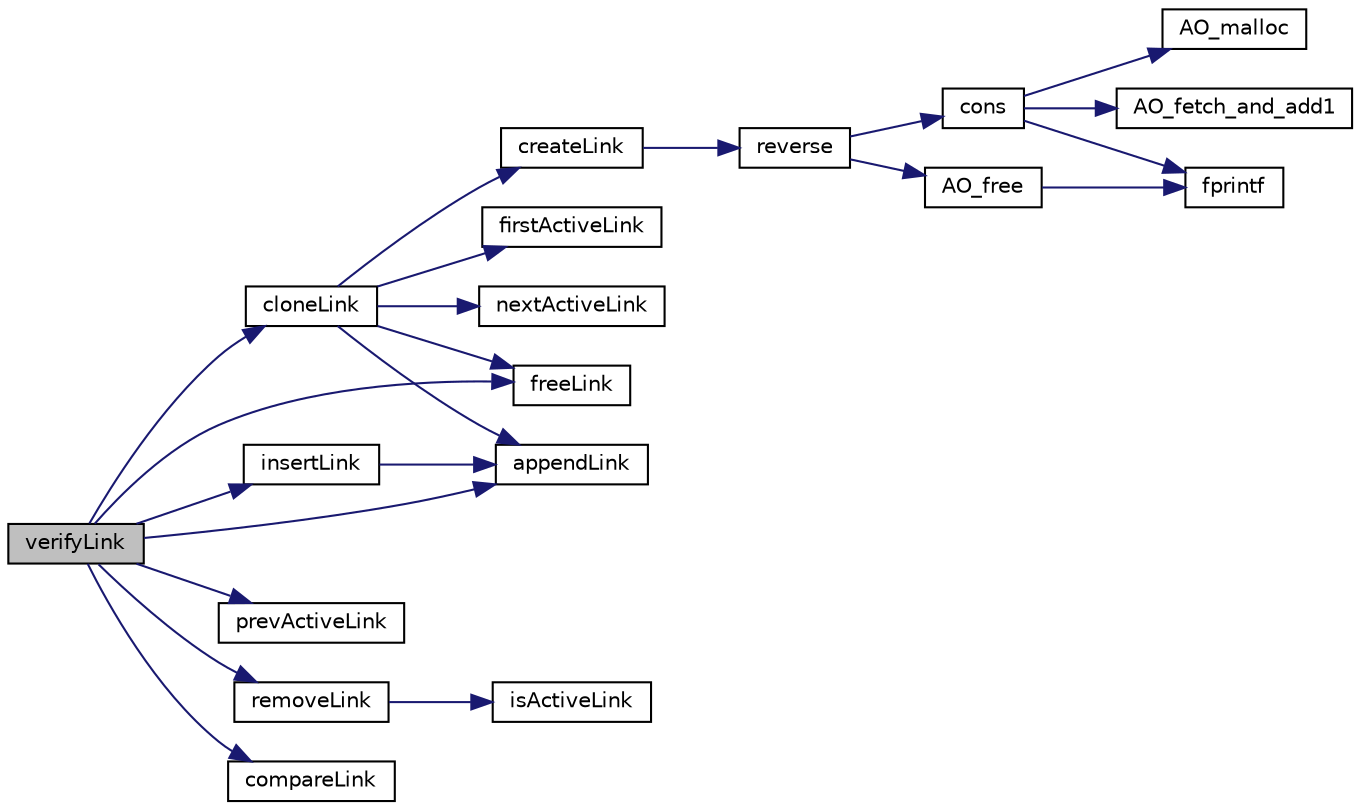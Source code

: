 digraph "verifyLink"
{
  edge [fontname="Helvetica",fontsize="10",labelfontname="Helvetica",labelfontsize="10"];
  node [fontname="Helvetica",fontsize="10",shape=record];
  rankdir="LR";
  Node2156 [label="verifyLink",height=0.2,width=0.4,color="black", fillcolor="grey75", style="filled", fontcolor="black"];
  Node2156 -> Node2157 [color="midnightblue",fontsize="10",style="solid",fontname="Helvetica"];
  Node2157 [label="cloneLink",height=0.2,width=0.4,color="black", fillcolor="white", style="filled",URL="$d9/d18/lp__utils_8c.html#a6d982020a53f0231f9e77317f448eaac"];
  Node2157 -> Node2158 [color="midnightblue",fontsize="10",style="solid",fontname="Helvetica"];
  Node2158 [label="createLink",height=0.2,width=0.4,color="black", fillcolor="white", style="filled",URL="$d9/d18/lp__utils_8c.html#a89ed54fb89197c32882fedc08ec48335"];
  Node2158 -> Node2159 [color="midnightblue",fontsize="10",style="solid",fontname="Helvetica"];
  Node2159 [label="reverse",height=0.2,width=0.4,color="black", fillcolor="white", style="filled",URL="$dc/d1c/test__malloc_8c.html#a7cf5806fabdaba5d8f3730132e7d9aa5"];
  Node2159 -> Node2160 [color="midnightblue",fontsize="10",style="solid",fontname="Helvetica"];
  Node2160 [label="cons",height=0.2,width=0.4,color="black", fillcolor="white", style="filled",URL="$dc/d1c/test__malloc_8c.html#a28e85b2578999dbec8cae7ff1f331a24"];
  Node2160 -> Node2161 [color="midnightblue",fontsize="10",style="solid",fontname="Helvetica"];
  Node2161 [label="AO_fetch_and_add1",height=0.2,width=0.4,color="black", fillcolor="white", style="filled",URL="$d7/dbc/gcc_2arm_8h.html#aed7620e3ec2f164643dfc17bf5eaf6c1"];
  Node2160 -> Node2162 [color="midnightblue",fontsize="10",style="solid",fontname="Helvetica"];
  Node2162 [label="AO_malloc",height=0.2,width=0.4,color="black", fillcolor="white", style="filled",URL="$d4/dea/atomic__ops__malloc_8c.html#a5362770447d3075b3861b0642452f572"];
  Node2160 -> Node2163 [color="midnightblue",fontsize="10",style="solid",fontname="Helvetica"];
  Node2163 [label="fprintf",height=0.2,width=0.4,color="black", fillcolor="white", style="filled",URL="$d2/d8c/examplehs038_8m.html#ae272956ea74f28b2f067d455fead331f"];
  Node2159 -> Node2164 [color="midnightblue",fontsize="10",style="solid",fontname="Helvetica"];
  Node2164 [label="AO_free",height=0.2,width=0.4,color="black", fillcolor="white", style="filled",URL="$d4/dea/atomic__ops__malloc_8c.html#aa948c7ab0aceeada654bfeb6cd35d9cb"];
  Node2164 -> Node2163 [color="midnightblue",fontsize="10",style="solid",fontname="Helvetica"];
  Node2157 -> Node2165 [color="midnightblue",fontsize="10",style="solid",fontname="Helvetica"];
  Node2165 [label="firstActiveLink",height=0.2,width=0.4,color="black", fillcolor="white", style="filled",URL="$d9/d18/lp__utils_8c.html#abe00628efd1d9b4ab750a17de4245f36"];
  Node2157 -> Node2166 [color="midnightblue",fontsize="10",style="solid",fontname="Helvetica"];
  Node2166 [label="nextActiveLink",height=0.2,width=0.4,color="black", fillcolor="white", style="filled",URL="$d9/d18/lp__utils_8c.html#a4afe33cb2258518c64e30c1c85041331"];
  Node2157 -> Node2167 [color="midnightblue",fontsize="10",style="solid",fontname="Helvetica"];
  Node2167 [label="appendLink",height=0.2,width=0.4,color="black", fillcolor="white", style="filled",URL="$d9/d18/lp__utils_8c.html#a656b120e19b9ace644e75a3537e008b1"];
  Node2157 -> Node2168 [color="midnightblue",fontsize="10",style="solid",fontname="Helvetica"];
  Node2168 [label="freeLink",height=0.2,width=0.4,color="black", fillcolor="white", style="filled",URL="$d9/d18/lp__utils_8c.html#a96f831f7048e87fc4ddace85fcbe3e8d"];
  Node2156 -> Node2167 [color="midnightblue",fontsize="10",style="solid",fontname="Helvetica"];
  Node2156 -> Node2169 [color="midnightblue",fontsize="10",style="solid",fontname="Helvetica"];
  Node2169 [label="removeLink",height=0.2,width=0.4,color="black", fillcolor="white", style="filled",URL="$d9/d18/lp__utils_8c.html#a34eb0c212800d0377a5e4d8bec344dda"];
  Node2169 -> Node2170 [color="midnightblue",fontsize="10",style="solid",fontname="Helvetica"];
  Node2170 [label="isActiveLink",height=0.2,width=0.4,color="black", fillcolor="white", style="filled",URL="$d9/d18/lp__utils_8c.html#a183f62e53061778d4fdb381e27d8cf4c"];
  Node2156 -> Node2171 [color="midnightblue",fontsize="10",style="solid",fontname="Helvetica"];
  Node2171 [label="prevActiveLink",height=0.2,width=0.4,color="black", fillcolor="white", style="filled",URL="$d9/d18/lp__utils_8c.html#afccff078634f387f7fb70bd105f4d8a6"];
  Node2156 -> Node2172 [color="midnightblue",fontsize="10",style="solid",fontname="Helvetica"];
  Node2172 [label="insertLink",height=0.2,width=0.4,color="black", fillcolor="white", style="filled",URL="$d9/d18/lp__utils_8c.html#a389ca8b65d10b225d84cd510d5503401"];
  Node2172 -> Node2167 [color="midnightblue",fontsize="10",style="solid",fontname="Helvetica"];
  Node2156 -> Node2173 [color="midnightblue",fontsize="10",style="solid",fontname="Helvetica"];
  Node2173 [label="compareLink",height=0.2,width=0.4,color="black", fillcolor="white", style="filled",URL="$d9/d18/lp__utils_8c.html#a53125daca0a6b26f3890ed867d86f423"];
  Node2156 -> Node2168 [color="midnightblue",fontsize="10",style="solid",fontname="Helvetica"];
}
